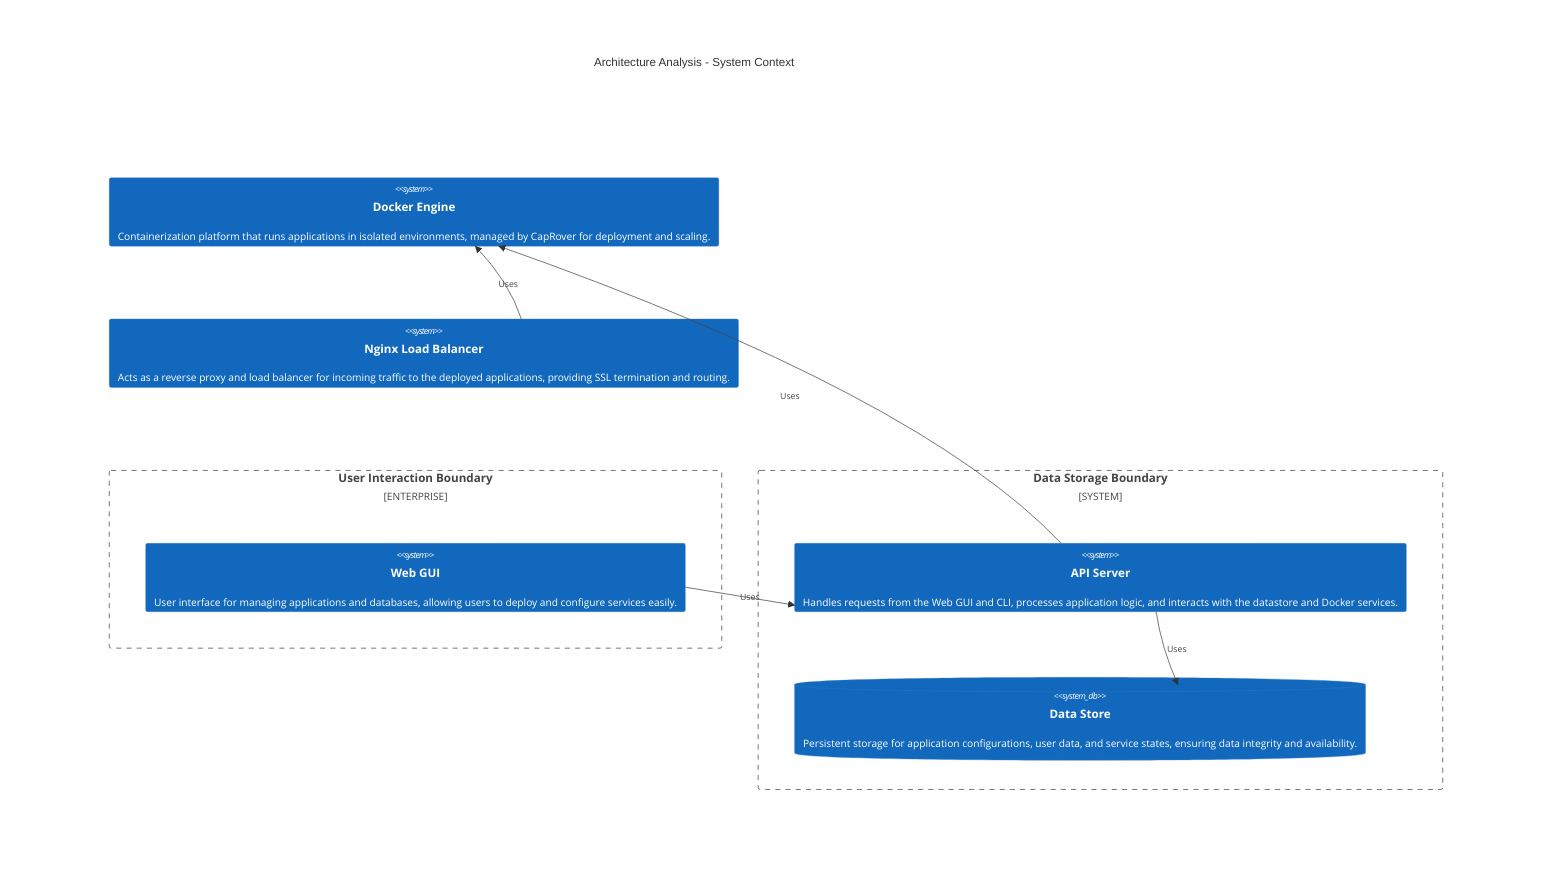 C4Context
    title Architecture Analysis - System Context
    Enterprise_Boundary(tb_User_Interaction_Boundary, "User Interaction Boundary") {
        System(Web_GUI, "Web GUI", "User interface for managing applications and databases, allowing users to deploy and configure services easily.")
        System(API_Server, "API Server", "Handles requests from the Web GUI and CLI, processes application logic, and interacts with the datastore and Docker services.")
    }
    System_Boundary(tb_Data_Storage_Boundary, "Data Storage Boundary") {
        System(API_Server, "API Server", "Handles requests from the Web GUI and CLI, processes application logic, and interacts with the datastore and Docker services.")
        SystemDb(Data_Store, "Data Store", "Persistent storage for application configurations, user data, and service states, ensuring data integrity and availability.")
    }
    System(Docker_Engine, "Docker Engine", "Containerization platform that runs applications in isolated environments, managed by CapRover for deployment and scaling.")
    System(Nginx_Load_Balancer, "Nginx Load Balancer", "Acts as a reverse proxy and load balancer for incoming traffic to the deployed applications, providing SSL termination and routing.")

    Rel(Web_GUI, API_Server, "Uses")
    Rel(API_Server, Data_Store, "Uses")
    Rel(API_Server, Docker_Engine, "Uses")
    Rel(Nginx_Load_Balancer, Docker_Engine, "Uses")
